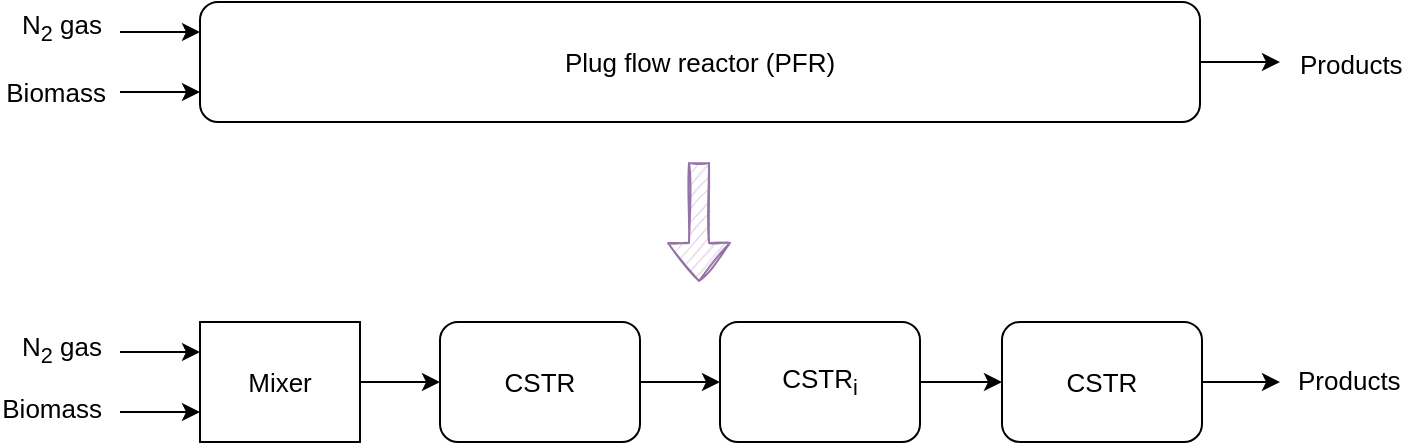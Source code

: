 <mxfile version="13.5.0" type="device"><diagram id="EaQfF12y-djXFsTGbNTy" name="Page-1"><mxGraphModel dx="1069" dy="1106" grid="1" gridSize="10" guides="1" tooltips="1" connect="1" arrows="1" fold="1" page="1" pageScale="1" pageWidth="850" pageHeight="1100" math="0" shadow="0"><root><mxCell id="0"/><mxCell id="1" parent="0"/><mxCell id="3M1QqVOgaml2eV0n67hV-23" style="edgeStyle=orthogonalEdgeStyle;rounded=0;orthogonalLoop=1;jettySize=auto;html=1;exitX=0;exitY=0.25;exitDx=0;exitDy=0;startArrow=classic;startFill=1;endArrow=none;endFill=0;fontSize=13;" edge="1" parent="1" source="60UPVIQ1HgRtVhjThCP5-4"><mxGeometry relative="1" as="geometry"><mxPoint x="120" y="55" as="targetPoint"/></mxGeometry></mxCell><mxCell id="3M1QqVOgaml2eV0n67hV-27" value="N&lt;sub&gt;2&lt;/sub&gt; gas" style="edgeLabel;html=1;align=right;verticalAlign=middle;resizable=0;points=[];fontSize=13;" vertex="1" connectable="0" parent="3M1QqVOgaml2eV0n67hV-23"><mxGeometry x="0.45" y="-3" relative="1" as="geometry"><mxPoint x="-20" as="offset"/></mxGeometry></mxCell><mxCell id="3M1QqVOgaml2eV0n67hV-24" style="edgeStyle=orthogonalEdgeStyle;rounded=0;orthogonalLoop=1;jettySize=auto;html=1;exitX=0;exitY=0.75;exitDx=0;exitDy=0;startArrow=classic;startFill=1;endArrow=none;endFill=0;fontSize=13;" edge="1" parent="1" source="60UPVIQ1HgRtVhjThCP5-4"><mxGeometry relative="1" as="geometry"><mxPoint x="120" y="85" as="targetPoint"/></mxGeometry></mxCell><mxCell id="3M1QqVOgaml2eV0n67hV-28" value="Biomass" style="edgeLabel;html=1;align=right;verticalAlign=middle;resizable=0;points=[];fontSize=13;" vertex="1" connectable="0" parent="3M1QqVOgaml2eV0n67hV-24"><mxGeometry x="0.35" y="-1" relative="1" as="geometry"><mxPoint x="-20" as="offset"/></mxGeometry></mxCell><mxCell id="3M1QqVOgaml2eV0n67hV-25" style="edgeStyle=orthogonalEdgeStyle;rounded=0;orthogonalLoop=1;jettySize=auto;html=1;exitX=1;exitY=0.5;exitDx=0;exitDy=0;startArrow=none;startFill=0;endArrow=classic;endFill=1;fontSize=13;" edge="1" parent="1" source="60UPVIQ1HgRtVhjThCP5-4"><mxGeometry relative="1" as="geometry"><mxPoint x="700" y="70" as="targetPoint"/></mxGeometry></mxCell><mxCell id="3M1QqVOgaml2eV0n67hV-26" value="Products" style="edgeLabel;html=1;align=left;verticalAlign=middle;resizable=0;points=[];fontSize=13;" vertex="1" connectable="0" parent="3M1QqVOgaml2eV0n67hV-25"><mxGeometry x="-0.1" y="-1" relative="1" as="geometry"><mxPoint x="30" as="offset"/></mxGeometry></mxCell><mxCell id="60UPVIQ1HgRtVhjThCP5-4" value="Plug flow reactor (PFR)" style="rounded=1;whiteSpace=wrap;html=1;shadow=0;sketch=0;fillColor=#ffffff;fontSize=13;" parent="1" vertex="1"><mxGeometry x="160" y="40" width="500" height="60" as="geometry"/></mxCell><mxCell id="tOJAEqVyu2M4di6r72o0-10" value="" style="shape=flexArrow;endArrow=classic;html=1;fontSize=13;sketch=1;fillColor=#e1d5e7;strokeColor=#9673a6;" parent="1" edge="1"><mxGeometry width="50" height="50" relative="1" as="geometry"><mxPoint x="409.5" y="120" as="sourcePoint"/><mxPoint x="409.5" y="180" as="targetPoint"/></mxGeometry></mxCell><mxCell id="3M1QqVOgaml2eV0n67hV-5" style="edgeStyle=orthogonalEdgeStyle;rounded=0;orthogonalLoop=1;jettySize=auto;html=1;exitX=0;exitY=0.25;exitDx=0;exitDy=0;fontSize=13;startArrow=classic;startFill=1;endArrow=none;endFill=0;" edge="1" parent="1" source="3M1QqVOgaml2eV0n67hV-2"><mxGeometry relative="1" as="geometry"><mxPoint x="120" y="215" as="targetPoint"/></mxGeometry></mxCell><mxCell id="3M1QqVOgaml2eV0n67hV-20" value="N&lt;sub&gt;2&lt;/sub&gt; gas" style="edgeLabel;html=1;align=right;verticalAlign=middle;resizable=0;points=[];fontSize=13;" vertex="1" connectable="0" parent="3M1QqVOgaml2eV0n67hV-5"><mxGeometry x="0.45" y="-2" relative="1" as="geometry"><mxPoint x="-20" as="offset"/></mxGeometry></mxCell><mxCell id="3M1QqVOgaml2eV0n67hV-6" style="edgeStyle=orthogonalEdgeStyle;rounded=0;orthogonalLoop=1;jettySize=auto;html=1;exitX=0;exitY=0.75;exitDx=0;exitDy=0;fontSize=13;startArrow=classic;startFill=1;endArrow=none;endFill=0;" edge="1" parent="1" source="3M1QqVOgaml2eV0n67hV-2"><mxGeometry relative="1" as="geometry"><mxPoint x="120" y="245" as="targetPoint"/></mxGeometry></mxCell><mxCell id="3M1QqVOgaml2eV0n67hV-21" value="Biomass" style="edgeLabel;html=1;align=right;verticalAlign=middle;resizable=0;points=[];fontSize=13;" vertex="1" connectable="0" parent="3M1QqVOgaml2eV0n67hV-6"><mxGeometry x="0.45" y="-3" relative="1" as="geometry"><mxPoint x="-20" as="offset"/></mxGeometry></mxCell><mxCell id="3M1QqVOgaml2eV0n67hV-8" style="edgeStyle=orthogonalEdgeStyle;rounded=0;orthogonalLoop=1;jettySize=auto;html=1;exitX=1;exitY=0.5;exitDx=0;exitDy=0;startArrow=none;startFill=0;endArrow=classic;endFill=1;fontSize=13;" edge="1" parent="1" source="3M1QqVOgaml2eV0n67hV-2"><mxGeometry relative="1" as="geometry"><mxPoint x="280" y="230" as="targetPoint"/></mxGeometry></mxCell><mxCell id="3M1QqVOgaml2eV0n67hV-2" value="Mixer" style="rounded=0;whiteSpace=wrap;html=1;fontSize=13;" vertex="1" parent="1"><mxGeometry x="160" y="200" width="80" height="60" as="geometry"/></mxCell><mxCell id="3M1QqVOgaml2eV0n67hV-16" style="edgeStyle=orthogonalEdgeStyle;rounded=0;orthogonalLoop=1;jettySize=auto;html=1;exitX=1;exitY=0.5;exitDx=0;exitDy=0;startArrow=none;startFill=0;endArrow=classic;endFill=1;fontSize=13;" edge="1" parent="1" source="3M1QqVOgaml2eV0n67hV-9"><mxGeometry relative="1" as="geometry"><mxPoint x="420" y="230" as="targetPoint"/></mxGeometry></mxCell><mxCell id="3M1QqVOgaml2eV0n67hV-9" value="CSTR" style="rounded=1;whiteSpace=wrap;html=1;fontSize=13;" vertex="1" parent="1"><mxGeometry x="280" y="200" width="100" height="60" as="geometry"/></mxCell><mxCell id="3M1QqVOgaml2eV0n67hV-18" style="edgeStyle=orthogonalEdgeStyle;rounded=0;orthogonalLoop=1;jettySize=auto;html=1;exitX=1;exitY=0.5;exitDx=0;exitDy=0;startArrow=none;startFill=0;endArrow=classic;endFill=1;fontSize=13;" edge="1" parent="1" source="3M1QqVOgaml2eV0n67hV-10"><mxGeometry relative="1" as="geometry"><mxPoint x="700" y="230" as="targetPoint"/></mxGeometry></mxCell><mxCell id="3M1QqVOgaml2eV0n67hV-19" value="Products" style="edgeLabel;html=1;align=left;verticalAlign=middle;resizable=0;points=[];fontSize=13;" vertex="1" connectable="0" parent="3M1QqVOgaml2eV0n67hV-18"><mxGeometry x="0.077" y="1" relative="1" as="geometry"><mxPoint x="25" as="offset"/></mxGeometry></mxCell><mxCell id="3M1QqVOgaml2eV0n67hV-10" value="CSTR" style="rounded=1;whiteSpace=wrap;html=1;fontSize=13;" vertex="1" parent="1"><mxGeometry x="561" y="200" width="100" height="60" as="geometry"/></mxCell><mxCell id="3M1QqVOgaml2eV0n67hV-17" style="edgeStyle=orthogonalEdgeStyle;rounded=0;orthogonalLoop=1;jettySize=auto;html=1;exitX=1;exitY=0.5;exitDx=0;exitDy=0;startArrow=none;startFill=0;endArrow=classic;endFill=1;fontSize=13;entryX=0;entryY=0.5;entryDx=0;entryDy=0;" edge="1" parent="1" source="3M1QqVOgaml2eV0n67hV-15" target="3M1QqVOgaml2eV0n67hV-10"><mxGeometry relative="1" as="geometry"><mxPoint x="560" y="230" as="targetPoint"/></mxGeometry></mxCell><mxCell id="3M1QqVOgaml2eV0n67hV-15" value="CSTR&lt;sub&gt;i&lt;/sub&gt;" style="rounded=1;whiteSpace=wrap;html=1;fontSize=13;" vertex="1" parent="1"><mxGeometry x="420" y="200" width="100" height="60" as="geometry"/></mxCell></root></mxGraphModel></diagram></mxfile>